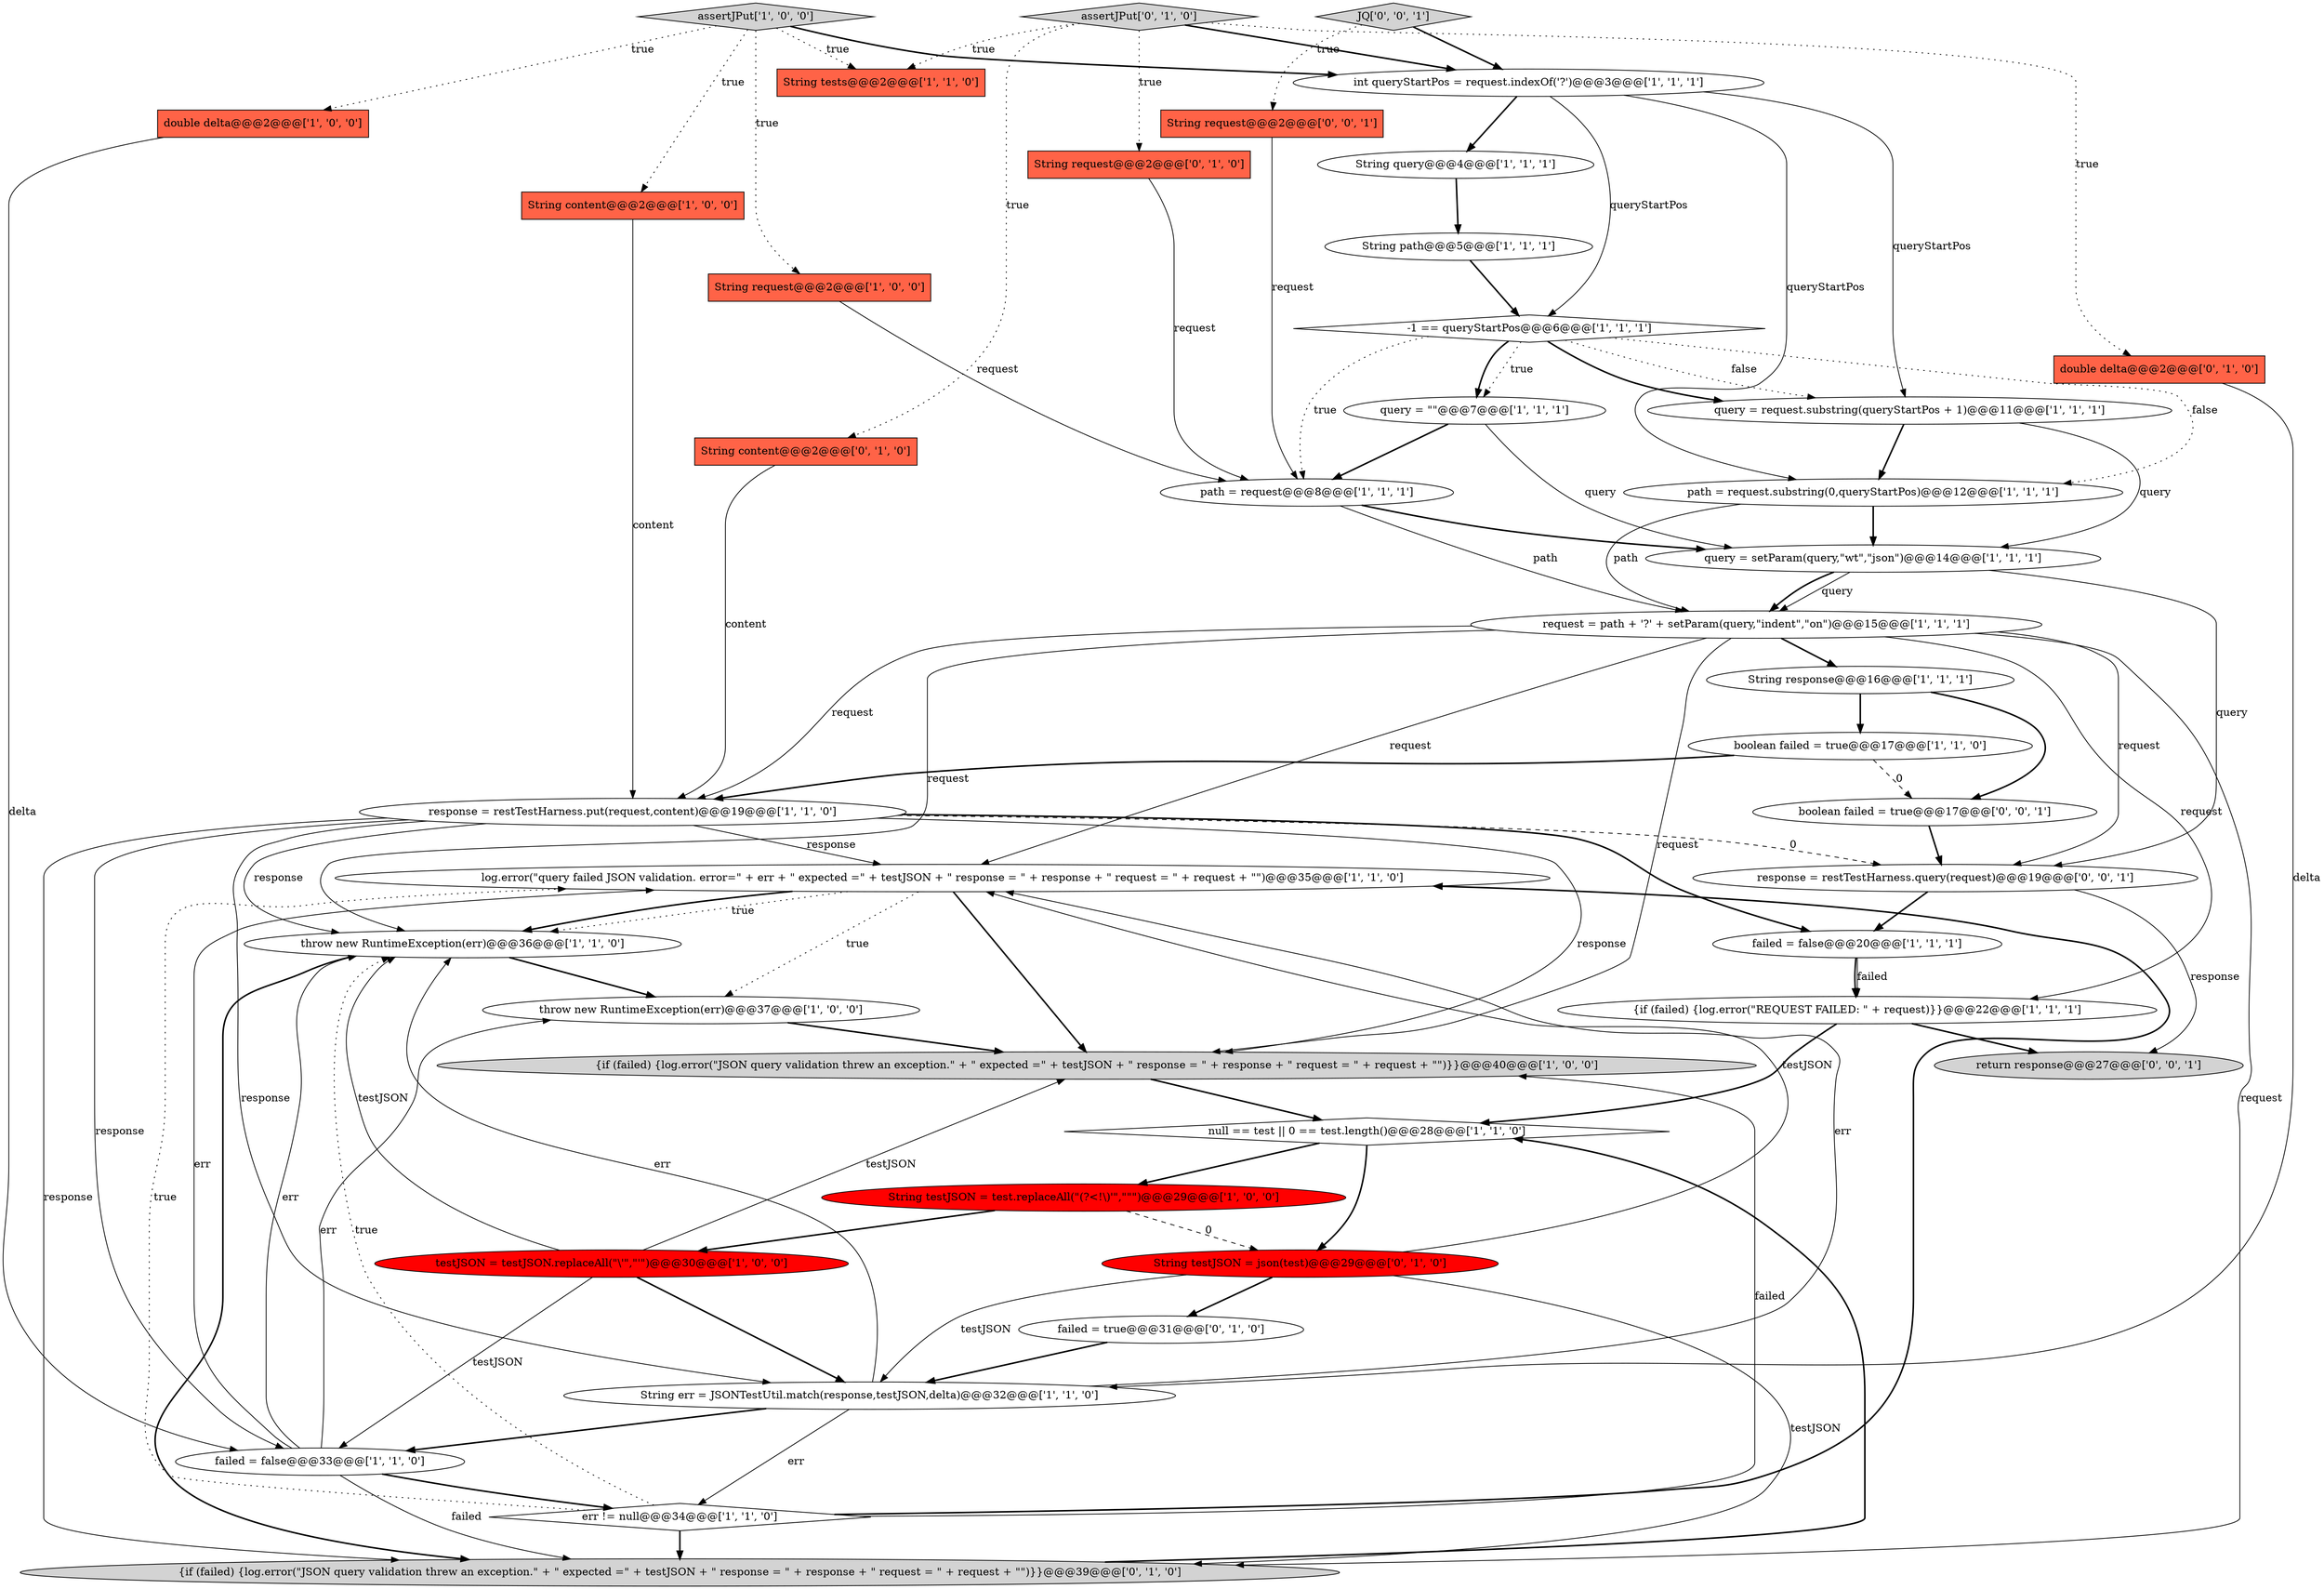 digraph {
34 [style = filled, label = "assertJPut['0', '1', '0']", fillcolor = lightgray, shape = diamond image = "AAA0AAABBB2BBB"];
26 [style = filled, label = "int queryStartPos = request.indexOf('?')@@@3@@@['1', '1', '1']", fillcolor = white, shape = ellipse image = "AAA0AAABBB1BBB"];
17 [style = filled, label = "-1 == queryStartPos@@@6@@@['1', '1', '1']", fillcolor = white, shape = diamond image = "AAA0AAABBB1BBB"];
22 [style = filled, label = "String query@@@4@@@['1', '1', '1']", fillcolor = white, shape = ellipse image = "AAA0AAABBB1BBB"];
0 [style = filled, label = "response = restTestHarness.put(request,content)@@@19@@@['1', '1', '0']", fillcolor = white, shape = ellipse image = "AAA0AAABBB1BBB"];
27 [style = filled, label = "String response@@@16@@@['1', '1', '1']", fillcolor = white, shape = ellipse image = "AAA0AAABBB1BBB"];
16 [style = filled, label = "assertJPut['1', '0', '0']", fillcolor = lightgray, shape = diamond image = "AAA0AAABBB1BBB"];
10 [style = filled, label = "path = request@@@8@@@['1', '1', '1']", fillcolor = white, shape = ellipse image = "AAA0AAABBB1BBB"];
39 [style = filled, label = "return response@@@27@@@['0', '0', '1']", fillcolor = lightgray, shape = ellipse image = "AAA0AAABBB3BBB"];
8 [style = filled, label = "String content@@@2@@@['1', '0', '0']", fillcolor = tomato, shape = box image = "AAA0AAABBB1BBB"];
19 [style = filled, label = "double delta@@@2@@@['1', '0', '0']", fillcolor = tomato, shape = box image = "AAA0AAABBB1BBB"];
4 [style = filled, label = "err != null@@@34@@@['1', '1', '0']", fillcolor = white, shape = diamond image = "AAA0AAABBB1BBB"];
23 [style = filled, label = "null == test || 0 == test.length()@@@28@@@['1', '1', '0']", fillcolor = white, shape = diamond image = "AAA0AAABBB1BBB"];
37 [style = filled, label = "JQ['0', '0', '1']", fillcolor = lightgray, shape = diamond image = "AAA0AAABBB3BBB"];
28 [style = filled, label = "log.error(\"query failed JSON validation. error=\" + err + \" expected =\" + testJSON + \" response = \" + response + \" request = \" + request + \"\")@@@35@@@['1', '1', '0']", fillcolor = white, shape = ellipse image = "AAA0AAABBB1BBB"];
35 [style = filled, label = "double delta@@@2@@@['0', '1', '0']", fillcolor = tomato, shape = box image = "AAA0AAABBB2BBB"];
1 [style = filled, label = "{if (failed) {log.error(\"REQUEST FAILED: \" + request)}}@@@22@@@['1', '1', '1']", fillcolor = white, shape = ellipse image = "AAA0AAABBB1BBB"];
7 [style = filled, label = "throw new RuntimeException(err)@@@36@@@['1', '1', '0']", fillcolor = white, shape = ellipse image = "AAA0AAABBB1BBB"];
40 [style = filled, label = "response = restTestHarness.query(request)@@@19@@@['0', '0', '1']", fillcolor = white, shape = ellipse image = "AAA0AAABBB3BBB"];
33 [style = filled, label = "String content@@@2@@@['0', '1', '0']", fillcolor = tomato, shape = box image = "AAA0AAABBB2BBB"];
15 [style = filled, label = "boolean failed = true@@@17@@@['1', '1', '0']", fillcolor = white, shape = ellipse image = "AAA0AAABBB1BBB"];
25 [style = filled, label = "String err = JSONTestUtil.match(response,testJSON,delta)@@@32@@@['1', '1', '0']", fillcolor = white, shape = ellipse image = "AAA0AAABBB1BBB"];
31 [style = filled, label = "String testJSON = json(test)@@@29@@@['0', '1', '0']", fillcolor = red, shape = ellipse image = "AAA1AAABBB2BBB"];
11 [style = filled, label = "String testJSON = test.replaceAll(\"(?<!\\)'\",\"\"\")@@@29@@@['1', '0', '0']", fillcolor = red, shape = ellipse image = "AAA1AAABBB1BBB"];
14 [style = filled, label = "failed = false@@@33@@@['1', '1', '0']", fillcolor = white, shape = ellipse image = "AAA0AAABBB1BBB"];
29 [style = filled, label = "path = request.substring(0,queryStartPos)@@@12@@@['1', '1', '1']", fillcolor = white, shape = ellipse image = "AAA0AAABBB1BBB"];
32 [style = filled, label = "failed = true@@@31@@@['0', '1', '0']", fillcolor = white, shape = ellipse image = "AAA0AAABBB2BBB"];
38 [style = filled, label = "boolean failed = true@@@17@@@['0', '0', '1']", fillcolor = white, shape = ellipse image = "AAA0AAABBB3BBB"];
6 [style = filled, label = "testJSON = testJSON.replaceAll(\"\\'\",\"'\")@@@30@@@['1', '0', '0']", fillcolor = red, shape = ellipse image = "AAA1AAABBB1BBB"];
20 [style = filled, label = "throw new RuntimeException(err)@@@37@@@['1', '0', '0']", fillcolor = white, shape = ellipse image = "AAA0AAABBB1BBB"];
41 [style = filled, label = "String request@@@2@@@['0', '0', '1']", fillcolor = tomato, shape = box image = "AAA0AAABBB3BBB"];
24 [style = filled, label = "{if (failed) {log.error(\"JSON query validation threw an exception.\" + \" expected =\" + testJSON + \" response = \" + response + \" request = \" + request + \"\")}}@@@40@@@['1', '0', '0']", fillcolor = lightgray, shape = ellipse image = "AAA0AAABBB1BBB"];
2 [style = filled, label = "query = \"\"@@@7@@@['1', '1', '1']", fillcolor = white, shape = ellipse image = "AAA0AAABBB1BBB"];
30 [style = filled, label = "{if (failed) {log.error(\"JSON query validation threw an exception.\" + \" expected =\" + testJSON + \" response = \" + response + \" request = \" + request + \"\")}}@@@39@@@['0', '1', '0']", fillcolor = lightgray, shape = ellipse image = "AAA0AAABBB2BBB"];
3 [style = filled, label = "String request@@@2@@@['1', '0', '0']", fillcolor = tomato, shape = box image = "AAA0AAABBB1BBB"];
9 [style = filled, label = "failed = false@@@20@@@['1', '1', '1']", fillcolor = white, shape = ellipse image = "AAA0AAABBB1BBB"];
12 [style = filled, label = "String path@@@5@@@['1', '1', '1']", fillcolor = white, shape = ellipse image = "AAA0AAABBB1BBB"];
13 [style = filled, label = "request = path + '?' + setParam(query,\"indent\",\"on\")@@@15@@@['1', '1', '1']", fillcolor = white, shape = ellipse image = "AAA0AAABBB1BBB"];
36 [style = filled, label = "String request@@@2@@@['0', '1', '0']", fillcolor = tomato, shape = box image = "AAA0AAABBB2BBB"];
5 [style = filled, label = "query = request.substring(queryStartPos + 1)@@@11@@@['1', '1', '1']", fillcolor = white, shape = ellipse image = "AAA0AAABBB1BBB"];
21 [style = filled, label = "String tests@@@2@@@['1', '1', '0']", fillcolor = tomato, shape = box image = "AAA0AAABBB1BBB"];
18 [style = filled, label = "query = setParam(query,\"wt\",\"json\")@@@14@@@['1', '1', '1']", fillcolor = white, shape = ellipse image = "AAA0AAABBB1BBB"];
25->7 [style = solid, label="err"];
27->38 [style = bold, label=""];
7->30 [style = bold, label=""];
4->7 [style = dotted, label="true"];
36->10 [style = solid, label="request"];
25->14 [style = bold, label=""];
0->28 [style = solid, label="response"];
27->15 [style = bold, label=""];
26->22 [style = bold, label=""];
1->23 [style = bold, label=""];
29->18 [style = bold, label=""];
15->38 [style = dashed, label="0"];
3->10 [style = solid, label="request"];
14->20 [style = solid, label="err"];
19->14 [style = solid, label="delta"];
34->26 [style = bold, label=""];
15->0 [style = bold, label=""];
0->7 [style = solid, label="response"];
28->7 [style = dotted, label="true"];
32->25 [style = bold, label=""];
17->2 [style = dotted, label="true"];
6->24 [style = solid, label="testJSON"];
13->7 [style = solid, label="request"];
4->24 [style = solid, label="failed"];
5->29 [style = bold, label=""];
17->5 [style = bold, label=""];
25->4 [style = solid, label="err"];
33->0 [style = solid, label="content"];
37->26 [style = bold, label=""];
13->30 [style = solid, label="request"];
16->26 [style = bold, label=""];
8->0 [style = solid, label="content"];
4->28 [style = dotted, label="true"];
31->25 [style = solid, label="testJSON"];
25->28 [style = solid, label="err"];
17->2 [style = bold, label=""];
37->41 [style = dotted, label="true"];
17->5 [style = dotted, label="false"];
14->28 [style = solid, label="err"];
13->1 [style = solid, label="request"];
29->13 [style = solid, label="path"];
28->24 [style = bold, label=""];
16->21 [style = dotted, label="true"];
9->1 [style = bold, label=""];
18->40 [style = solid, label="query"];
0->30 [style = solid, label="response"];
18->13 [style = solid, label="query"];
14->4 [style = bold, label=""];
40->39 [style = solid, label="response"];
1->39 [style = bold, label=""];
23->31 [style = bold, label=""];
10->18 [style = bold, label=""];
16->8 [style = dotted, label="true"];
17->29 [style = dotted, label="false"];
6->7 [style = solid, label="testJSON"];
31->28 [style = solid, label="testJSON"];
35->25 [style = solid, label="delta"];
14->30 [style = solid, label="failed"];
31->32 [style = bold, label=""];
28->20 [style = dotted, label="true"];
34->36 [style = dotted, label="true"];
12->17 [style = bold, label=""];
41->10 [style = solid, label="request"];
40->9 [style = bold, label=""];
7->20 [style = bold, label=""];
13->28 [style = solid, label="request"];
2->10 [style = bold, label=""];
10->13 [style = solid, label="path"];
13->27 [style = bold, label=""];
13->40 [style = solid, label="request"];
34->35 [style = dotted, label="true"];
11->31 [style = dashed, label="0"];
34->33 [style = dotted, label="true"];
0->25 [style = solid, label="response"];
26->5 [style = solid, label="queryStartPos"];
31->30 [style = solid, label="testJSON"];
23->11 [style = bold, label=""];
38->40 [style = bold, label=""];
13->0 [style = solid, label="request"];
24->23 [style = bold, label=""];
34->21 [style = dotted, label="true"];
16->19 [style = dotted, label="true"];
0->9 [style = bold, label=""];
11->6 [style = bold, label=""];
30->23 [style = bold, label=""];
28->7 [style = bold, label=""];
0->24 [style = solid, label="response"];
13->24 [style = solid, label="request"];
2->18 [style = solid, label="query"];
0->14 [style = solid, label="response"];
16->3 [style = dotted, label="true"];
4->28 [style = bold, label=""];
9->1 [style = solid, label="failed"];
17->10 [style = dotted, label="true"];
14->7 [style = solid, label="err"];
26->29 [style = solid, label="queryStartPos"];
4->30 [style = bold, label=""];
22->12 [style = bold, label=""];
26->17 [style = solid, label="queryStartPos"];
6->14 [style = solid, label="testJSON"];
18->13 [style = bold, label=""];
5->18 [style = solid, label="query"];
20->24 [style = bold, label=""];
0->40 [style = dashed, label="0"];
6->25 [style = bold, label=""];
}
